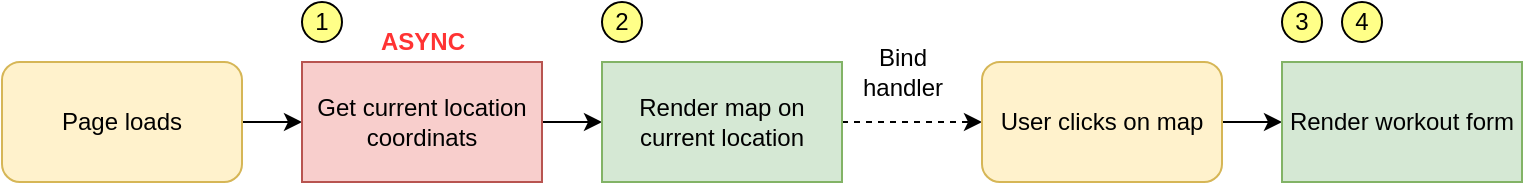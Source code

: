 <mxfile version="14.4.8" type="github">
  <diagram id="ZVJCvrJhSOfc0Hs9yVCG" name="Page-1">
    <mxGraphModel dx="786" dy="489" grid="1" gridSize="10" guides="1" tooltips="1" connect="1" arrows="1" fold="1" page="1" pageScale="1" pageWidth="827" pageHeight="1169" math="0" shadow="0">
      <root>
        <mxCell id="0" />
        <mxCell id="1" parent="0" />
        <mxCell id="-EUZ3wJkCfkC2KTh_jhl-2" style="edgeStyle=orthogonalEdgeStyle;rounded=0;orthogonalLoop=1;jettySize=auto;html=1;" edge="1" parent="1" source="-EUZ3wJkCfkC2KTh_jhl-1">
          <mxGeometry relative="1" as="geometry">
            <mxPoint x="160" y="140" as="targetPoint" />
          </mxGeometry>
        </mxCell>
        <mxCell id="-EUZ3wJkCfkC2KTh_jhl-1" value="Page loads" style="rounded=1;whiteSpace=wrap;html=1;fillColor=#fff2cc;strokeColor=#d6b656;" vertex="1" parent="1">
          <mxGeometry x="10" y="110" width="120" height="60" as="geometry" />
        </mxCell>
        <mxCell id="-EUZ3wJkCfkC2KTh_jhl-7" style="edgeStyle=orthogonalEdgeStyle;rounded=0;orthogonalLoop=1;jettySize=auto;html=1;" edge="1" parent="1" source="-EUZ3wJkCfkC2KTh_jhl-3">
          <mxGeometry relative="1" as="geometry">
            <mxPoint x="310" y="140" as="targetPoint" />
          </mxGeometry>
        </mxCell>
        <mxCell id="-EUZ3wJkCfkC2KTh_jhl-3" value="Get current location coordinats" style="rounded=0;whiteSpace=wrap;html=1;fillColor=#f8cecc;strokeColor=#b85450;" vertex="1" parent="1">
          <mxGeometry x="160" y="110" width="120" height="60" as="geometry" />
        </mxCell>
        <mxCell id="-EUZ3wJkCfkC2KTh_jhl-5" value="&lt;b&gt;&lt;font color=&quot;#ff3333&quot;&gt;ASYNC&lt;/font&gt;&lt;/b&gt;" style="text;html=1;align=center;verticalAlign=middle;resizable=0;points=[];autosize=1;" vertex="1" parent="1">
          <mxGeometry x="190" y="90" width="60" height="20" as="geometry" />
        </mxCell>
        <mxCell id="-EUZ3wJkCfkC2KTh_jhl-6" value="1" style="ellipse;whiteSpace=wrap;html=1;aspect=fixed;fillColor=#ffff88;" vertex="1" parent="1">
          <mxGeometry x="160" y="80" width="20" height="20" as="geometry" />
        </mxCell>
        <mxCell id="-EUZ3wJkCfkC2KTh_jhl-11" style="edgeStyle=orthogonalEdgeStyle;rounded=0;orthogonalLoop=1;jettySize=auto;html=1;dashed=1;" edge="1" parent="1" source="-EUZ3wJkCfkC2KTh_jhl-8">
          <mxGeometry relative="1" as="geometry">
            <mxPoint x="500" y="140" as="targetPoint" />
          </mxGeometry>
        </mxCell>
        <mxCell id="-EUZ3wJkCfkC2KTh_jhl-8" value="Render map on current location" style="rounded=0;whiteSpace=wrap;html=1;fillColor=#d5e8d4;strokeColor=#82b366;" vertex="1" parent="1">
          <mxGeometry x="310" y="110" width="120" height="60" as="geometry" />
        </mxCell>
        <mxCell id="-EUZ3wJkCfkC2KTh_jhl-9" value="2" style="ellipse;whiteSpace=wrap;html=1;aspect=fixed;fillColor=#ffff88;" vertex="1" parent="1">
          <mxGeometry x="310" y="80" width="20" height="20" as="geometry" />
        </mxCell>
        <mxCell id="-EUZ3wJkCfkC2KTh_jhl-12" value="Bind &lt;br&gt;handler" style="text;html=1;resizable=0;autosize=1;align=center;verticalAlign=middle;points=[];fillColor=none;strokeColor=none;rounded=0;" vertex="1" parent="1">
          <mxGeometry x="430" y="100" width="60" height="30" as="geometry" />
        </mxCell>
        <mxCell id="-EUZ3wJkCfkC2KTh_jhl-15" style="edgeStyle=orthogonalEdgeStyle;rounded=0;orthogonalLoop=1;jettySize=auto;html=1;entryX=0;entryY=0.5;entryDx=0;entryDy=0;" edge="1" parent="1" source="-EUZ3wJkCfkC2KTh_jhl-13" target="-EUZ3wJkCfkC2KTh_jhl-14">
          <mxGeometry relative="1" as="geometry" />
        </mxCell>
        <mxCell id="-EUZ3wJkCfkC2KTh_jhl-13" value="User clicks on map" style="rounded=1;whiteSpace=wrap;html=1;fillColor=#fff2cc;strokeColor=#d6b656;" vertex="1" parent="1">
          <mxGeometry x="500" y="110" width="120" height="60" as="geometry" />
        </mxCell>
        <mxCell id="-EUZ3wJkCfkC2KTh_jhl-14" value="Render workout form" style="rounded=0;whiteSpace=wrap;html=1;fillColor=#d5e8d4;strokeColor=#82b366;" vertex="1" parent="1">
          <mxGeometry x="650" y="110" width="120" height="60" as="geometry" />
        </mxCell>
        <mxCell id="-EUZ3wJkCfkC2KTh_jhl-16" value="3" style="ellipse;whiteSpace=wrap;html=1;aspect=fixed;fillColor=#ffff88;" vertex="1" parent="1">
          <mxGeometry x="650" y="80" width="20" height="20" as="geometry" />
        </mxCell>
        <mxCell id="-EUZ3wJkCfkC2KTh_jhl-17" value="4" style="ellipse;whiteSpace=wrap;html=1;aspect=fixed;fillColor=#ffff88;" vertex="1" parent="1">
          <mxGeometry x="680" y="80" width="20" height="20" as="geometry" />
        </mxCell>
      </root>
    </mxGraphModel>
  </diagram>
</mxfile>
